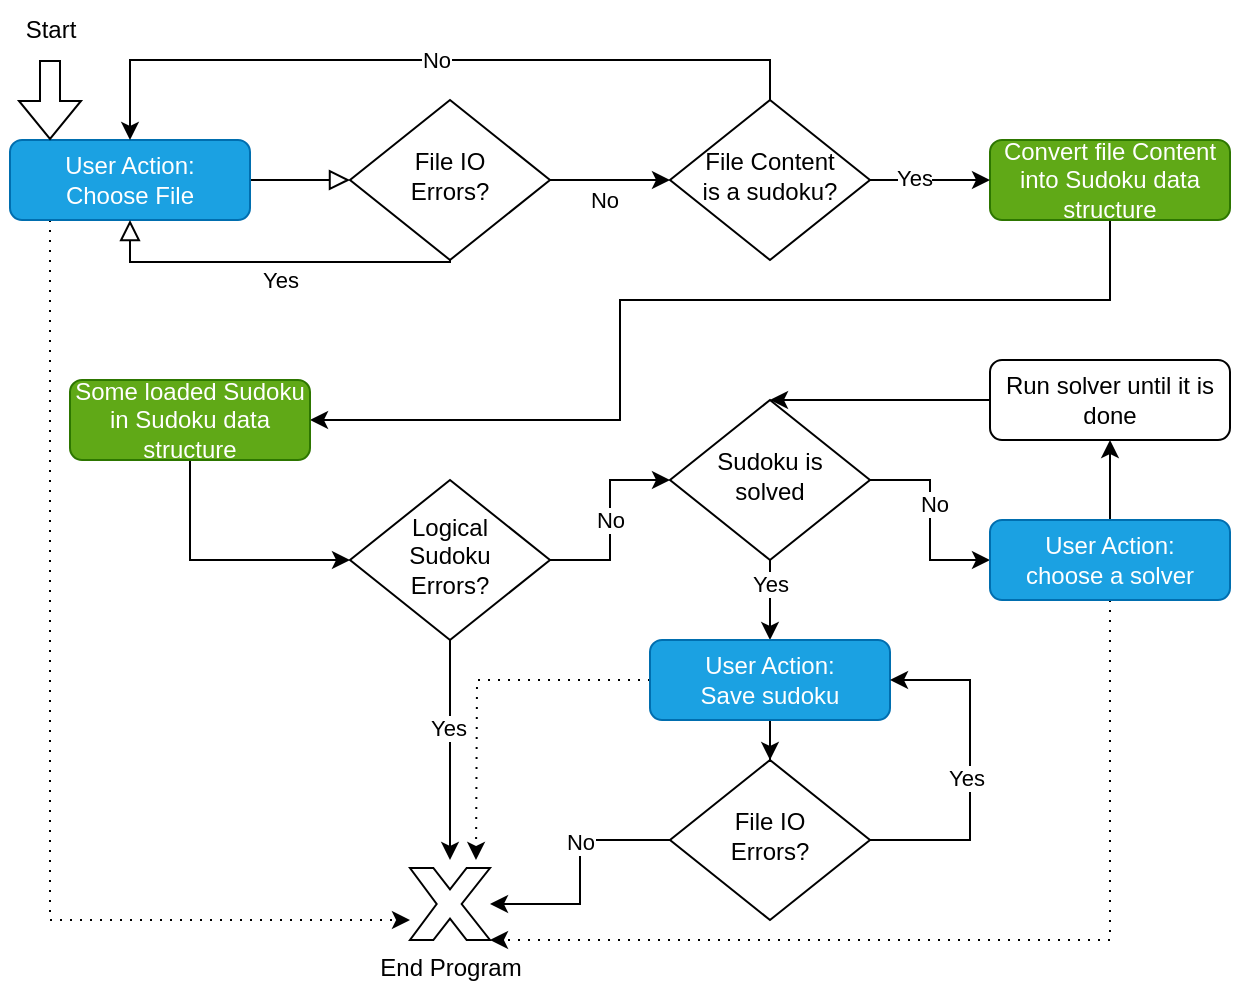 <mxfile version="22.0.3" type="device">
  <diagram id="C5RBs43oDa-KdzZeNtuy" name="Page-1">
    <mxGraphModel dx="1201" dy="710" grid="1" gridSize="10" guides="1" tooltips="1" connect="1" arrows="1" fold="1" page="1" pageScale="1" pageWidth="827" pageHeight="1169" math="0" shadow="0">
      <root>
        <mxCell id="WIyWlLk6GJQsqaUBKTNV-0" />
        <mxCell id="WIyWlLk6GJQsqaUBKTNV-1" parent="WIyWlLk6GJQsqaUBKTNV-0" />
        <mxCell id="WIyWlLk6GJQsqaUBKTNV-2" value="" style="rounded=0;html=1;jettySize=auto;orthogonalLoop=1;fontSize=11;endArrow=block;endFill=0;endSize=8;strokeWidth=1;shadow=0;labelBackgroundColor=none;edgeStyle=orthogonalEdgeStyle;entryX=0;entryY=0.5;entryDx=0;entryDy=0;" parent="WIyWlLk6GJQsqaUBKTNV-1" source="WIyWlLk6GJQsqaUBKTNV-3" target="LlpQ-gONoQWVYk_UWO3u-1" edge="1">
          <mxGeometry relative="1" as="geometry">
            <mxPoint x="240" y="180" as="targetPoint" />
          </mxGeometry>
        </mxCell>
        <mxCell id="LlpQ-gONoQWVYk_UWO3u-67" style="edgeStyle=orthogonalEdgeStyle;rounded=0;orthogonalLoop=1;jettySize=auto;html=1;dashed=1;dashPattern=1 4;" edge="1" parent="WIyWlLk6GJQsqaUBKTNV-1" source="WIyWlLk6GJQsqaUBKTNV-3" target="LlpQ-gONoQWVYk_UWO3u-54">
          <mxGeometry relative="1" as="geometry">
            <mxPoint x="50" y="200" as="sourcePoint" />
            <mxPoint x="190" y="602.0" as="targetPoint" />
            <Array as="points">
              <mxPoint x="100" y="550" />
            </Array>
          </mxGeometry>
        </mxCell>
        <mxCell id="WIyWlLk6GJQsqaUBKTNV-3" value="User Action:&lt;br&gt;Choose File" style="rounded=1;whiteSpace=wrap;html=1;fontSize=12;glass=0;strokeWidth=1;shadow=0;fillColor=#1ba1e2;fontColor=#ffffff;strokeColor=#006EAF;" parent="WIyWlLk6GJQsqaUBKTNV-1" vertex="1">
          <mxGeometry x="80" y="160" width="120" height="40" as="geometry" />
        </mxCell>
        <mxCell id="WIyWlLk6GJQsqaUBKTNV-4" value="Yes" style="rounded=0;html=1;jettySize=auto;orthogonalLoop=1;fontSize=11;endArrow=block;endFill=0;endSize=8;strokeWidth=1;shadow=0;labelBackgroundColor=none;edgeStyle=orthogonalEdgeStyle;" parent="WIyWlLk6GJQsqaUBKTNV-1" target="WIyWlLk6GJQsqaUBKTNV-3" edge="1">
          <mxGeometry x="-0.057" y="9" relative="1" as="geometry">
            <mxPoint as="offset" />
            <mxPoint x="300" y="220" as="sourcePoint" />
            <Array as="points">
              <mxPoint x="140" y="221" />
            </Array>
          </mxGeometry>
        </mxCell>
        <mxCell id="LlpQ-gONoQWVYk_UWO3u-5" style="edgeStyle=orthogonalEdgeStyle;rounded=0;orthogonalLoop=1;jettySize=auto;html=1;exitX=1;exitY=0.5;exitDx=0;exitDy=0;entryX=0;entryY=0.5;entryDx=0;entryDy=0;" edge="1" parent="WIyWlLk6GJQsqaUBKTNV-1" source="LlpQ-gONoQWVYk_UWO3u-1" target="LlpQ-gONoQWVYk_UWO3u-4">
          <mxGeometry relative="1" as="geometry" />
        </mxCell>
        <mxCell id="LlpQ-gONoQWVYk_UWO3u-6" value="No" style="edgeLabel;html=1;align=center;verticalAlign=middle;resizable=0;points=[];" vertex="1" connectable="0" parent="LlpQ-gONoQWVYk_UWO3u-5">
          <mxGeometry x="-0.124" y="1" relative="1" as="geometry">
            <mxPoint y="11" as="offset" />
          </mxGeometry>
        </mxCell>
        <mxCell id="LlpQ-gONoQWVYk_UWO3u-1" value="File IO&lt;br&gt;Errors?" style="rhombus;whiteSpace=wrap;html=1;shadow=0;fontFamily=Helvetica;fontSize=12;align=center;strokeWidth=1;spacing=6;spacingTop=-4;" vertex="1" parent="WIyWlLk6GJQsqaUBKTNV-1">
          <mxGeometry x="250" y="140" width="100" height="80" as="geometry" />
        </mxCell>
        <mxCell id="LlpQ-gONoQWVYk_UWO3u-80" style="edgeStyle=orthogonalEdgeStyle;rounded=0;orthogonalLoop=1;jettySize=auto;html=1;entryX=1;entryY=0.5;entryDx=0;entryDy=0;" edge="1" parent="WIyWlLk6GJQsqaUBKTNV-1" source="LlpQ-gONoQWVYk_UWO3u-3" target="LlpQ-gONoQWVYk_UWO3u-13">
          <mxGeometry relative="1" as="geometry">
            <Array as="points">
              <mxPoint x="630" y="240" />
              <mxPoint x="385" y="240" />
              <mxPoint x="385" y="300" />
            </Array>
          </mxGeometry>
        </mxCell>
        <mxCell id="LlpQ-gONoQWVYk_UWO3u-3" value="Convert file Content into Sudoku data structure" style="rounded=1;whiteSpace=wrap;html=1;fontSize=12;glass=0;strokeWidth=1;shadow=0;fillColor=#60a917;fontColor=#ffffff;strokeColor=#2D7600;" vertex="1" parent="WIyWlLk6GJQsqaUBKTNV-1">
          <mxGeometry x="570" y="160" width="120" height="40" as="geometry" />
        </mxCell>
        <mxCell id="LlpQ-gONoQWVYk_UWO3u-7" style="edgeStyle=orthogonalEdgeStyle;rounded=0;orthogonalLoop=1;jettySize=auto;html=1;entryX=0;entryY=0.5;entryDx=0;entryDy=0;" edge="1" parent="WIyWlLk6GJQsqaUBKTNV-1" source="LlpQ-gONoQWVYk_UWO3u-4" target="LlpQ-gONoQWVYk_UWO3u-3">
          <mxGeometry relative="1" as="geometry" />
        </mxCell>
        <mxCell id="LlpQ-gONoQWVYk_UWO3u-11" value="Yes" style="edgeLabel;html=1;align=center;verticalAlign=middle;resizable=0;points=[];" vertex="1" connectable="0" parent="LlpQ-gONoQWVYk_UWO3u-7">
          <mxGeometry x="-0.281" y="1" relative="1" as="geometry">
            <mxPoint as="offset" />
          </mxGeometry>
        </mxCell>
        <mxCell id="LlpQ-gONoQWVYk_UWO3u-8" style="edgeStyle=orthogonalEdgeStyle;rounded=0;orthogonalLoop=1;jettySize=auto;html=1;exitX=0.5;exitY=0;exitDx=0;exitDy=0;" edge="1" parent="WIyWlLk6GJQsqaUBKTNV-1" source="LlpQ-gONoQWVYk_UWO3u-4" target="WIyWlLk6GJQsqaUBKTNV-3">
          <mxGeometry relative="1" as="geometry">
            <mxPoint x="420" y="110" as="sourcePoint" />
            <mxPoint x="140" y="90" as="targetPoint" />
            <Array as="points">
              <mxPoint x="460" y="120" />
              <mxPoint x="140" y="120" />
            </Array>
          </mxGeometry>
        </mxCell>
        <mxCell id="LlpQ-gONoQWVYk_UWO3u-10" value="No" style="edgeLabel;html=1;align=center;verticalAlign=middle;resizable=0;points=[];" vertex="1" connectable="0" parent="LlpQ-gONoQWVYk_UWO3u-8">
          <mxGeometry x="-0.012" relative="1" as="geometry">
            <mxPoint as="offset" />
          </mxGeometry>
        </mxCell>
        <mxCell id="LlpQ-gONoQWVYk_UWO3u-4" value="File Content &lt;br&gt;is a sudoku?" style="rhombus;whiteSpace=wrap;html=1;shadow=0;fontFamily=Helvetica;fontSize=12;align=center;strokeWidth=1;spacing=6;spacingTop=-4;" vertex="1" parent="WIyWlLk6GJQsqaUBKTNV-1">
          <mxGeometry x="410" y="140" width="100" height="80" as="geometry" />
        </mxCell>
        <mxCell id="LlpQ-gONoQWVYk_UWO3u-79" style="edgeStyle=orthogonalEdgeStyle;rounded=0;orthogonalLoop=1;jettySize=auto;html=1;exitX=0.5;exitY=1;exitDx=0;exitDy=0;entryX=0;entryY=0.5;entryDx=0;entryDy=0;" edge="1" parent="WIyWlLk6GJQsqaUBKTNV-1" source="LlpQ-gONoQWVYk_UWO3u-13" target="LlpQ-gONoQWVYk_UWO3u-14">
          <mxGeometry relative="1" as="geometry" />
        </mxCell>
        <mxCell id="LlpQ-gONoQWVYk_UWO3u-13" value="Some loaded Sudoku in Sudoku data structure" style="rounded=1;whiteSpace=wrap;html=1;fontSize=12;glass=0;strokeWidth=1;shadow=0;fillColor=#60a917;fontColor=#ffffff;strokeColor=#2D7600;" vertex="1" parent="WIyWlLk6GJQsqaUBKTNV-1">
          <mxGeometry x="110" y="280" width="120" height="40" as="geometry" />
        </mxCell>
        <mxCell id="LlpQ-gONoQWVYk_UWO3u-20" value="No" style="edgeStyle=orthogonalEdgeStyle;rounded=0;orthogonalLoop=1;jettySize=auto;html=1;entryX=0;entryY=0.5;entryDx=0;entryDy=0;" edge="1" parent="WIyWlLk6GJQsqaUBKTNV-1" source="LlpQ-gONoQWVYk_UWO3u-14" target="LlpQ-gONoQWVYk_UWO3u-19">
          <mxGeometry relative="1" as="geometry" />
        </mxCell>
        <mxCell id="LlpQ-gONoQWVYk_UWO3u-56" style="edgeStyle=orthogonalEdgeStyle;rounded=0;orthogonalLoop=1;jettySize=auto;html=1;" edge="1" parent="WIyWlLk6GJQsqaUBKTNV-1" source="LlpQ-gONoQWVYk_UWO3u-14">
          <mxGeometry relative="1" as="geometry">
            <mxPoint x="300" y="520" as="targetPoint" />
          </mxGeometry>
        </mxCell>
        <mxCell id="LlpQ-gONoQWVYk_UWO3u-57" value="Yes" style="edgeLabel;html=1;align=center;verticalAlign=middle;resizable=0;points=[];" vertex="1" connectable="0" parent="LlpQ-gONoQWVYk_UWO3u-56">
          <mxGeometry x="-0.203" y="-1" relative="1" as="geometry">
            <mxPoint as="offset" />
          </mxGeometry>
        </mxCell>
        <mxCell id="LlpQ-gONoQWVYk_UWO3u-14" value="Logical &lt;br&gt;Sudoku &lt;br&gt;Errors?" style="rhombus;whiteSpace=wrap;html=1;shadow=0;fontFamily=Helvetica;fontSize=12;align=center;strokeWidth=1;spacing=6;spacingTop=-4;" vertex="1" parent="WIyWlLk6GJQsqaUBKTNV-1">
          <mxGeometry x="250" y="330" width="100" height="80" as="geometry" />
        </mxCell>
        <mxCell id="LlpQ-gONoQWVYk_UWO3u-22" style="edgeStyle=orthogonalEdgeStyle;rounded=0;orthogonalLoop=1;jettySize=auto;html=1;entryX=0;entryY=0.5;entryDx=0;entryDy=0;" edge="1" parent="WIyWlLk6GJQsqaUBKTNV-1" source="LlpQ-gONoQWVYk_UWO3u-19" target="LlpQ-gONoQWVYk_UWO3u-21">
          <mxGeometry relative="1" as="geometry" />
        </mxCell>
        <mxCell id="LlpQ-gONoQWVYk_UWO3u-41" value="No" style="edgeLabel;html=1;align=center;verticalAlign=middle;resizable=0;points=[];" vertex="1" connectable="0" parent="LlpQ-gONoQWVYk_UWO3u-22">
          <mxGeometry x="-0.16" y="2" relative="1" as="geometry">
            <mxPoint as="offset" />
          </mxGeometry>
        </mxCell>
        <mxCell id="LlpQ-gONoQWVYk_UWO3u-42" style="edgeStyle=orthogonalEdgeStyle;rounded=0;orthogonalLoop=1;jettySize=auto;html=1;entryX=0.5;entryY=0;entryDx=0;entryDy=0;" edge="1" parent="WIyWlLk6GJQsqaUBKTNV-1" source="LlpQ-gONoQWVYk_UWO3u-19" target="LlpQ-gONoQWVYk_UWO3u-26">
          <mxGeometry relative="1" as="geometry">
            <mxPoint x="460" y="444" as="targetPoint" />
          </mxGeometry>
        </mxCell>
        <mxCell id="LlpQ-gONoQWVYk_UWO3u-43" value="Yes" style="edgeLabel;html=1;align=center;verticalAlign=middle;resizable=0;points=[];" vertex="1" connectable="0" parent="LlpQ-gONoQWVYk_UWO3u-42">
          <mxGeometry x="-0.41" relative="1" as="geometry">
            <mxPoint as="offset" />
          </mxGeometry>
        </mxCell>
        <mxCell id="LlpQ-gONoQWVYk_UWO3u-19" value="Sudoku is solved" style="rhombus;whiteSpace=wrap;html=1;shadow=0;fontFamily=Helvetica;fontSize=12;align=center;strokeWidth=1;spacing=6;spacingTop=-4;" vertex="1" parent="WIyWlLk6GJQsqaUBKTNV-1">
          <mxGeometry x="410" y="290" width="100" height="80" as="geometry" />
        </mxCell>
        <mxCell id="LlpQ-gONoQWVYk_UWO3u-24" style="edgeStyle=orthogonalEdgeStyle;rounded=0;orthogonalLoop=1;jettySize=auto;html=1;entryX=0.5;entryY=1;entryDx=0;entryDy=0;" edge="1" parent="WIyWlLk6GJQsqaUBKTNV-1" source="LlpQ-gONoQWVYk_UWO3u-21" target="LlpQ-gONoQWVYk_UWO3u-23">
          <mxGeometry relative="1" as="geometry" />
        </mxCell>
        <mxCell id="LlpQ-gONoQWVYk_UWO3u-60" style="edgeStyle=orthogonalEdgeStyle;rounded=0;orthogonalLoop=1;jettySize=auto;html=1;dashed=1;dashPattern=1 4;" edge="1" parent="WIyWlLk6GJQsqaUBKTNV-1" source="LlpQ-gONoQWVYk_UWO3u-21" target="LlpQ-gONoQWVYk_UWO3u-54">
          <mxGeometry relative="1" as="geometry">
            <mxPoint x="300" y="580" as="targetPoint" />
            <Array as="points">
              <mxPoint x="630" y="560" />
            </Array>
          </mxGeometry>
        </mxCell>
        <mxCell id="LlpQ-gONoQWVYk_UWO3u-21" value="User Action:&lt;br&gt;choose a solver" style="rounded=1;whiteSpace=wrap;html=1;fontSize=12;glass=0;strokeWidth=1;shadow=0;fillColor=#1ba1e2;fontColor=#ffffff;strokeColor=#006EAF;" vertex="1" parent="WIyWlLk6GJQsqaUBKTNV-1">
          <mxGeometry x="570" y="350" width="120" height="40" as="geometry" />
        </mxCell>
        <mxCell id="LlpQ-gONoQWVYk_UWO3u-25" style="edgeStyle=orthogonalEdgeStyle;rounded=0;orthogonalLoop=1;jettySize=auto;html=1;" edge="1" parent="WIyWlLk6GJQsqaUBKTNV-1" source="LlpQ-gONoQWVYk_UWO3u-23" target="LlpQ-gONoQWVYk_UWO3u-19">
          <mxGeometry relative="1" as="geometry">
            <Array as="points">
              <mxPoint x="470" y="290" />
              <mxPoint x="470" y="290" />
            </Array>
          </mxGeometry>
        </mxCell>
        <mxCell id="LlpQ-gONoQWVYk_UWO3u-23" value="Run solver until it is done" style="rounded=1;whiteSpace=wrap;html=1;fontSize=12;glass=0;strokeWidth=1;shadow=0;" vertex="1" parent="WIyWlLk6GJQsqaUBKTNV-1">
          <mxGeometry x="570" y="270" width="120" height="40" as="geometry" />
        </mxCell>
        <mxCell id="LlpQ-gONoQWVYk_UWO3u-65" style="edgeStyle=orthogonalEdgeStyle;rounded=0;orthogonalLoop=1;jettySize=auto;html=1;dashed=1;dashPattern=1 4;" edge="1" parent="WIyWlLk6GJQsqaUBKTNV-1" source="LlpQ-gONoQWVYk_UWO3u-26">
          <mxGeometry relative="1" as="geometry">
            <mxPoint x="313" y="520" as="targetPoint" />
          </mxGeometry>
        </mxCell>
        <mxCell id="LlpQ-gONoQWVYk_UWO3u-69" value="" style="edgeStyle=orthogonalEdgeStyle;rounded=0;orthogonalLoop=1;jettySize=auto;html=1;" edge="1" parent="WIyWlLk6GJQsqaUBKTNV-1" source="LlpQ-gONoQWVYk_UWO3u-26" target="LlpQ-gONoQWVYk_UWO3u-34">
          <mxGeometry relative="1" as="geometry" />
        </mxCell>
        <mxCell id="LlpQ-gONoQWVYk_UWO3u-26" value="User Action:&lt;br&gt;Save sudoku" style="rounded=1;whiteSpace=wrap;html=1;fontSize=12;glass=0;strokeWidth=1;shadow=0;fillColor=#1ba1e2;fontColor=#ffffff;strokeColor=#006EAF;" vertex="1" parent="WIyWlLk6GJQsqaUBKTNV-1">
          <mxGeometry x="400" y="410" width="120" height="40" as="geometry" />
        </mxCell>
        <mxCell id="LlpQ-gONoQWVYk_UWO3u-53" style="edgeStyle=orthogonalEdgeStyle;rounded=0;orthogonalLoop=1;jettySize=auto;html=1;" edge="1" parent="WIyWlLk6GJQsqaUBKTNV-1" source="LlpQ-gONoQWVYk_UWO3u-34" target="LlpQ-gONoQWVYk_UWO3u-54">
          <mxGeometry relative="1" as="geometry">
            <mxPoint x="220" y="484" as="targetPoint" />
          </mxGeometry>
        </mxCell>
        <mxCell id="LlpQ-gONoQWVYk_UWO3u-62" value="No" style="edgeLabel;html=1;align=center;verticalAlign=middle;resizable=0;points=[];" vertex="1" connectable="0" parent="LlpQ-gONoQWVYk_UWO3u-53">
          <mxGeometry x="-0.258" relative="1" as="geometry">
            <mxPoint as="offset" />
          </mxGeometry>
        </mxCell>
        <mxCell id="LlpQ-gONoQWVYk_UWO3u-63" style="edgeStyle=orthogonalEdgeStyle;rounded=0;orthogonalLoop=1;jettySize=auto;html=1;entryX=1;entryY=0.5;entryDx=0;entryDy=0;exitX=1;exitY=0.5;exitDx=0;exitDy=0;" edge="1" parent="WIyWlLk6GJQsqaUBKTNV-1" source="LlpQ-gONoQWVYk_UWO3u-34" target="LlpQ-gONoQWVYk_UWO3u-26">
          <mxGeometry relative="1" as="geometry">
            <mxPoint x="540" y="542.0" as="sourcePoint" />
            <mxPoint x="553.72" y="432.32" as="targetPoint" />
            <Array as="points">
              <mxPoint x="560" y="510" />
              <mxPoint x="560" y="430" />
            </Array>
          </mxGeometry>
        </mxCell>
        <mxCell id="LlpQ-gONoQWVYk_UWO3u-64" value="Yes" style="edgeLabel;html=1;align=center;verticalAlign=middle;resizable=0;points=[];" vertex="1" connectable="0" parent="LlpQ-gONoQWVYk_UWO3u-63">
          <mxGeometry x="-0.046" y="2" relative="1" as="geometry">
            <mxPoint as="offset" />
          </mxGeometry>
        </mxCell>
        <mxCell id="LlpQ-gONoQWVYk_UWO3u-34" value="File IO&lt;br&gt;Errors?" style="rhombus;whiteSpace=wrap;html=1;shadow=0;fontFamily=Helvetica;fontSize=12;align=center;strokeWidth=1;spacing=6;spacingTop=-4;" vertex="1" parent="WIyWlLk6GJQsqaUBKTNV-1">
          <mxGeometry x="410" y="470" width="100" height="80" as="geometry" />
        </mxCell>
        <mxCell id="LlpQ-gONoQWVYk_UWO3u-54" value="End Program" style="verticalLabelPosition=bottom;verticalAlign=top;html=1;shape=mxgraph.basic.x;" vertex="1" parent="WIyWlLk6GJQsqaUBKTNV-1">
          <mxGeometry x="280" y="524" width="40" height="36" as="geometry" />
        </mxCell>
        <mxCell id="LlpQ-gONoQWVYk_UWO3u-77" value="" style="shape=flexArrow;endArrow=classic;html=1;rounded=0;" edge="1" parent="WIyWlLk6GJQsqaUBKTNV-1">
          <mxGeometry width="50" height="50" relative="1" as="geometry">
            <mxPoint x="100" y="120" as="sourcePoint" />
            <mxPoint x="100" y="160" as="targetPoint" />
          </mxGeometry>
        </mxCell>
        <mxCell id="LlpQ-gONoQWVYk_UWO3u-78" value="Start" style="text;html=1;align=center;verticalAlign=middle;resizable=0;points=[];autosize=1;strokeColor=none;fillColor=none;" vertex="1" parent="WIyWlLk6GJQsqaUBKTNV-1">
          <mxGeometry x="75" y="90" width="50" height="30" as="geometry" />
        </mxCell>
      </root>
    </mxGraphModel>
  </diagram>
</mxfile>
